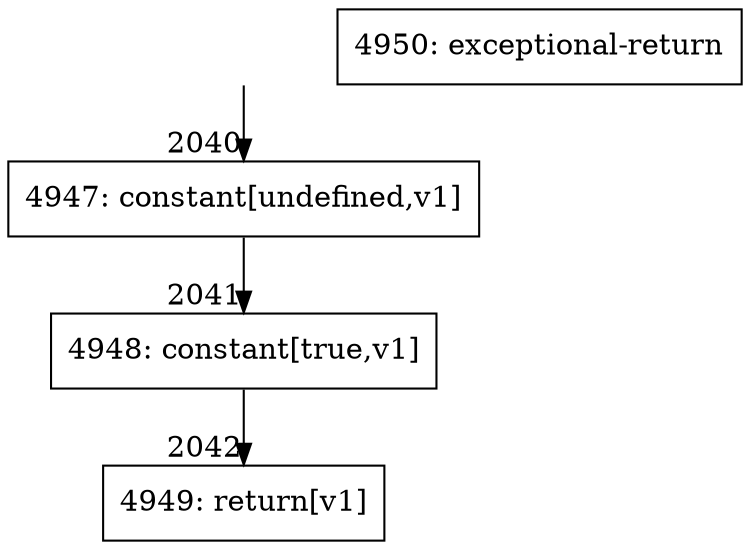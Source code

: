 digraph {
rankdir="TD"
BB_entry185[shape=none,label=""];
BB_entry185 -> BB2040 [tailport=s, headport=n, headlabel="    2040"]
BB2040 [shape=record label="{4947: constant[undefined,v1]}" ] 
BB2040 -> BB2041 [tailport=s, headport=n, headlabel="      2041"]
BB2041 [shape=record label="{4948: constant[true,v1]}" ] 
BB2041 -> BB2042 [tailport=s, headport=n, headlabel="      2042"]
BB2042 [shape=record label="{4949: return[v1]}" ] 
BB2043 [shape=record label="{4950: exceptional-return}" ] 
//#$~ 1002
}
